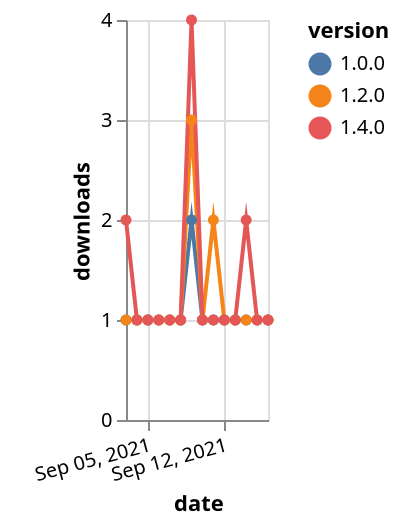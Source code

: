 {"$schema": "https://vega.github.io/schema/vega-lite/v5.json", "description": "A simple bar chart with embedded data.", "data": {"values": [{"date": "2021-09-03", "total": 174, "delta": 1, "version": "1.0.0"}, {"date": "2021-09-04", "total": 175, "delta": 1, "version": "1.0.0"}, {"date": "2021-09-05", "total": 176, "delta": 1, "version": "1.0.0"}, {"date": "2021-09-06", "total": 177, "delta": 1, "version": "1.0.0"}, {"date": "2021-09-07", "total": 178, "delta": 1, "version": "1.0.0"}, {"date": "2021-09-08", "total": 179, "delta": 1, "version": "1.0.0"}, {"date": "2021-09-09", "total": 181, "delta": 2, "version": "1.0.0"}, {"date": "2021-09-10", "total": 182, "delta": 1, "version": "1.0.0"}, {"date": "2021-09-11", "total": 183, "delta": 1, "version": "1.0.0"}, {"date": "2021-09-12", "total": 184, "delta": 1, "version": "1.0.0"}, {"date": "2021-09-13", "total": 185, "delta": 1, "version": "1.0.0"}, {"date": "2021-09-14", "total": 186, "delta": 1, "version": "1.0.0"}, {"date": "2021-09-15", "total": 187, "delta": 1, "version": "1.0.0"}, {"date": "2021-09-16", "total": 188, "delta": 1, "version": "1.0.0"}, {"date": "2021-09-03", "total": 205, "delta": 1, "version": "1.2.0"}, {"date": "2021-09-04", "total": 206, "delta": 1, "version": "1.2.0"}, {"date": "2021-09-05", "total": 207, "delta": 1, "version": "1.2.0"}, {"date": "2021-09-06", "total": 208, "delta": 1, "version": "1.2.0"}, {"date": "2021-09-07", "total": 209, "delta": 1, "version": "1.2.0"}, {"date": "2021-09-08", "total": 210, "delta": 1, "version": "1.2.0"}, {"date": "2021-09-09", "total": 213, "delta": 3, "version": "1.2.0"}, {"date": "2021-09-10", "total": 214, "delta": 1, "version": "1.2.0"}, {"date": "2021-09-11", "total": 216, "delta": 2, "version": "1.2.0"}, {"date": "2021-09-12", "total": 217, "delta": 1, "version": "1.2.0"}, {"date": "2021-09-13", "total": 218, "delta": 1, "version": "1.2.0"}, {"date": "2021-09-14", "total": 219, "delta": 1, "version": "1.2.0"}, {"date": "2021-09-15", "total": 220, "delta": 1, "version": "1.2.0"}, {"date": "2021-09-16", "total": 221, "delta": 1, "version": "1.2.0"}, {"date": "2021-09-03", "total": 135, "delta": 2, "version": "1.4.0"}, {"date": "2021-09-04", "total": 136, "delta": 1, "version": "1.4.0"}, {"date": "2021-09-05", "total": 137, "delta": 1, "version": "1.4.0"}, {"date": "2021-09-06", "total": 138, "delta": 1, "version": "1.4.0"}, {"date": "2021-09-07", "total": 139, "delta": 1, "version": "1.4.0"}, {"date": "2021-09-08", "total": 140, "delta": 1, "version": "1.4.0"}, {"date": "2021-09-09", "total": 144, "delta": 4, "version": "1.4.0"}, {"date": "2021-09-10", "total": 145, "delta": 1, "version": "1.4.0"}, {"date": "2021-09-11", "total": 146, "delta": 1, "version": "1.4.0"}, {"date": "2021-09-12", "total": 147, "delta": 1, "version": "1.4.0"}, {"date": "2021-09-13", "total": 148, "delta": 1, "version": "1.4.0"}, {"date": "2021-09-14", "total": 150, "delta": 2, "version": "1.4.0"}, {"date": "2021-09-15", "total": 151, "delta": 1, "version": "1.4.0"}, {"date": "2021-09-16", "total": 152, "delta": 1, "version": "1.4.0"}]}, "width": "container", "mark": {"type": "line", "point": {"filled": true}}, "encoding": {"x": {"field": "date", "type": "temporal", "timeUnit": "yearmonthdate", "title": "date", "axis": {"labelAngle": -15}}, "y": {"field": "delta", "type": "quantitative", "title": "downloads"}, "color": {"field": "version", "type": "nominal"}, "tooltip": {"field": "delta"}}}
